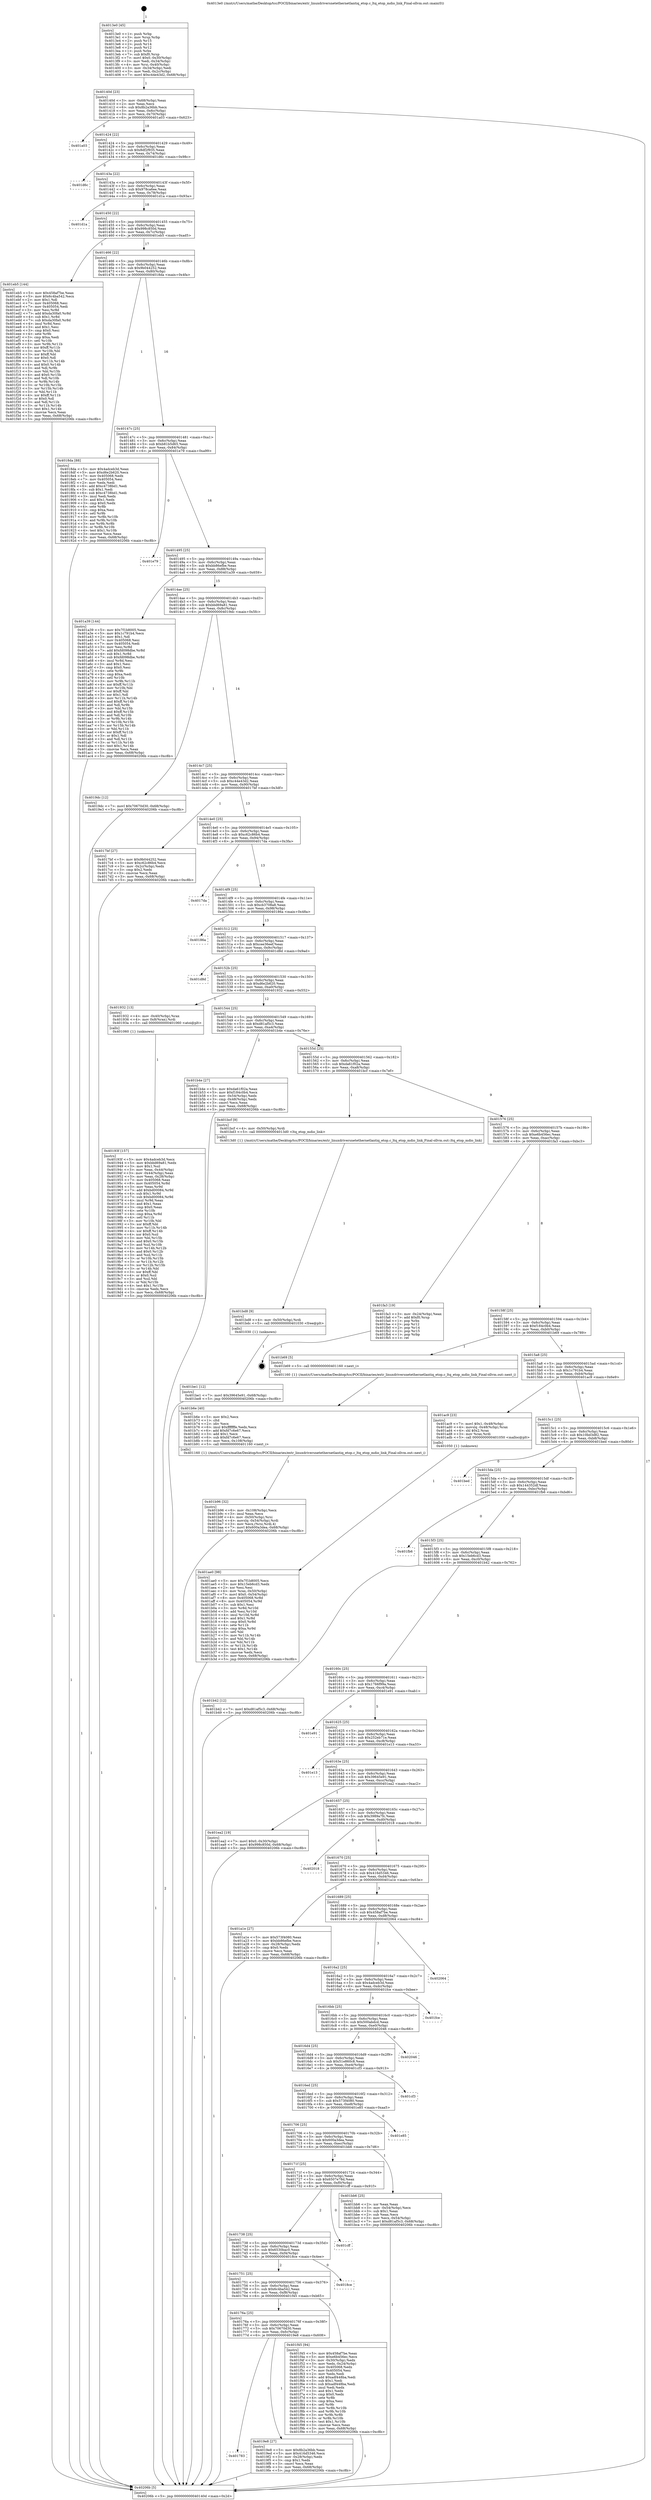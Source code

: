 digraph "0x4013e0" {
  label = "0x4013e0 (/mnt/c/Users/mathe/Desktop/tcc/POCII/binaries/extr_linuxdriversnetethernetlantiq_etop.c_ltq_etop_mdio_link_Final-ollvm.out::main(0))"
  labelloc = "t"
  node[shape=record]

  Entry [label="",width=0.3,height=0.3,shape=circle,fillcolor=black,style=filled]
  "0x40140d" [label="{
     0x40140d [23]\l
     | [instrs]\l
     &nbsp;&nbsp;0x40140d \<+3\>: mov -0x68(%rbp),%eax\l
     &nbsp;&nbsp;0x401410 \<+2\>: mov %eax,%ecx\l
     &nbsp;&nbsp;0x401412 \<+6\>: sub $0x8b2a36bb,%ecx\l
     &nbsp;&nbsp;0x401418 \<+3\>: mov %eax,-0x6c(%rbp)\l
     &nbsp;&nbsp;0x40141b \<+3\>: mov %ecx,-0x70(%rbp)\l
     &nbsp;&nbsp;0x40141e \<+6\>: je 0000000000401a03 \<main+0x623\>\l
  }"]
  "0x401a03" [label="{
     0x401a03\l
  }", style=dashed]
  "0x401424" [label="{
     0x401424 [22]\l
     | [instrs]\l
     &nbsp;&nbsp;0x401424 \<+5\>: jmp 0000000000401429 \<main+0x49\>\l
     &nbsp;&nbsp;0x401429 \<+3\>: mov -0x6c(%rbp),%eax\l
     &nbsp;&nbsp;0x40142c \<+5\>: sub $0x8df2f935,%eax\l
     &nbsp;&nbsp;0x401431 \<+3\>: mov %eax,-0x74(%rbp)\l
     &nbsp;&nbsp;0x401434 \<+6\>: je 0000000000401d6c \<main+0x98c\>\l
  }"]
  Exit [label="",width=0.3,height=0.3,shape=circle,fillcolor=black,style=filled,peripheries=2]
  "0x401d6c" [label="{
     0x401d6c\l
  }", style=dashed]
  "0x40143a" [label="{
     0x40143a [22]\l
     | [instrs]\l
     &nbsp;&nbsp;0x40143a \<+5\>: jmp 000000000040143f \<main+0x5f\>\l
     &nbsp;&nbsp;0x40143f \<+3\>: mov -0x6c(%rbp),%eax\l
     &nbsp;&nbsp;0x401442 \<+5\>: sub $0x978ca6ee,%eax\l
     &nbsp;&nbsp;0x401447 \<+3\>: mov %eax,-0x78(%rbp)\l
     &nbsp;&nbsp;0x40144a \<+6\>: je 0000000000401d1a \<main+0x93a\>\l
  }"]
  "0x401be1" [label="{
     0x401be1 [12]\l
     | [instrs]\l
     &nbsp;&nbsp;0x401be1 \<+7\>: movl $0x39645e91,-0x68(%rbp)\l
     &nbsp;&nbsp;0x401be8 \<+5\>: jmp 000000000040206b \<main+0xc8b\>\l
  }"]
  "0x401d1a" [label="{
     0x401d1a\l
  }", style=dashed]
  "0x401450" [label="{
     0x401450 [22]\l
     | [instrs]\l
     &nbsp;&nbsp;0x401450 \<+5\>: jmp 0000000000401455 \<main+0x75\>\l
     &nbsp;&nbsp;0x401455 \<+3\>: mov -0x6c(%rbp),%eax\l
     &nbsp;&nbsp;0x401458 \<+5\>: sub $0x998c850d,%eax\l
     &nbsp;&nbsp;0x40145d \<+3\>: mov %eax,-0x7c(%rbp)\l
     &nbsp;&nbsp;0x401460 \<+6\>: je 0000000000401eb5 \<main+0xad5\>\l
  }"]
  "0x401bd8" [label="{
     0x401bd8 [9]\l
     | [instrs]\l
     &nbsp;&nbsp;0x401bd8 \<+4\>: mov -0x50(%rbp),%rdi\l
     &nbsp;&nbsp;0x401bdc \<+5\>: call 0000000000401030 \<free@plt\>\l
     | [calls]\l
     &nbsp;&nbsp;0x401030 \{1\} (unknown)\l
  }"]
  "0x401eb5" [label="{
     0x401eb5 [144]\l
     | [instrs]\l
     &nbsp;&nbsp;0x401eb5 \<+5\>: mov $0x458af7be,%eax\l
     &nbsp;&nbsp;0x401eba \<+5\>: mov $0x6c4ba542,%ecx\l
     &nbsp;&nbsp;0x401ebf \<+2\>: mov $0x1,%dl\l
     &nbsp;&nbsp;0x401ec1 \<+7\>: mov 0x405068,%esi\l
     &nbsp;&nbsp;0x401ec8 \<+7\>: mov 0x405054,%edi\l
     &nbsp;&nbsp;0x401ecf \<+3\>: mov %esi,%r8d\l
     &nbsp;&nbsp;0x401ed2 \<+7\>: add $0xda30fa0,%r8d\l
     &nbsp;&nbsp;0x401ed9 \<+4\>: sub $0x1,%r8d\l
     &nbsp;&nbsp;0x401edd \<+7\>: sub $0xda30fa0,%r8d\l
     &nbsp;&nbsp;0x401ee4 \<+4\>: imul %r8d,%esi\l
     &nbsp;&nbsp;0x401ee8 \<+3\>: and $0x1,%esi\l
     &nbsp;&nbsp;0x401eeb \<+3\>: cmp $0x0,%esi\l
     &nbsp;&nbsp;0x401eee \<+4\>: sete %r9b\l
     &nbsp;&nbsp;0x401ef2 \<+3\>: cmp $0xa,%edi\l
     &nbsp;&nbsp;0x401ef5 \<+4\>: setl %r10b\l
     &nbsp;&nbsp;0x401ef9 \<+3\>: mov %r9b,%r11b\l
     &nbsp;&nbsp;0x401efc \<+4\>: xor $0xff,%r11b\l
     &nbsp;&nbsp;0x401f00 \<+3\>: mov %r10b,%bl\l
     &nbsp;&nbsp;0x401f03 \<+3\>: xor $0xff,%bl\l
     &nbsp;&nbsp;0x401f06 \<+3\>: xor $0x0,%dl\l
     &nbsp;&nbsp;0x401f09 \<+3\>: mov %r11b,%r14b\l
     &nbsp;&nbsp;0x401f0c \<+4\>: and $0x0,%r14b\l
     &nbsp;&nbsp;0x401f10 \<+3\>: and %dl,%r9b\l
     &nbsp;&nbsp;0x401f13 \<+3\>: mov %bl,%r15b\l
     &nbsp;&nbsp;0x401f16 \<+4\>: and $0x0,%r15b\l
     &nbsp;&nbsp;0x401f1a \<+3\>: and %dl,%r10b\l
     &nbsp;&nbsp;0x401f1d \<+3\>: or %r9b,%r14b\l
     &nbsp;&nbsp;0x401f20 \<+3\>: or %r10b,%r15b\l
     &nbsp;&nbsp;0x401f23 \<+3\>: xor %r15b,%r14b\l
     &nbsp;&nbsp;0x401f26 \<+3\>: or %bl,%r11b\l
     &nbsp;&nbsp;0x401f29 \<+4\>: xor $0xff,%r11b\l
     &nbsp;&nbsp;0x401f2d \<+3\>: or $0x0,%dl\l
     &nbsp;&nbsp;0x401f30 \<+3\>: and %dl,%r11b\l
     &nbsp;&nbsp;0x401f33 \<+3\>: or %r11b,%r14b\l
     &nbsp;&nbsp;0x401f36 \<+4\>: test $0x1,%r14b\l
     &nbsp;&nbsp;0x401f3a \<+3\>: cmovne %ecx,%eax\l
     &nbsp;&nbsp;0x401f3d \<+3\>: mov %eax,-0x68(%rbp)\l
     &nbsp;&nbsp;0x401f40 \<+5\>: jmp 000000000040206b \<main+0xc8b\>\l
  }"]
  "0x401466" [label="{
     0x401466 [22]\l
     | [instrs]\l
     &nbsp;&nbsp;0x401466 \<+5\>: jmp 000000000040146b \<main+0x8b\>\l
     &nbsp;&nbsp;0x40146b \<+3\>: mov -0x6c(%rbp),%eax\l
     &nbsp;&nbsp;0x40146e \<+5\>: sub $0x9b044252,%eax\l
     &nbsp;&nbsp;0x401473 \<+3\>: mov %eax,-0x80(%rbp)\l
     &nbsp;&nbsp;0x401476 \<+6\>: je 00000000004018da \<main+0x4fa\>\l
  }"]
  "0x401b96" [label="{
     0x401b96 [32]\l
     | [instrs]\l
     &nbsp;&nbsp;0x401b96 \<+6\>: mov -0x108(%rbp),%ecx\l
     &nbsp;&nbsp;0x401b9c \<+3\>: imul %eax,%ecx\l
     &nbsp;&nbsp;0x401b9f \<+4\>: mov -0x50(%rbp),%rsi\l
     &nbsp;&nbsp;0x401ba3 \<+4\>: movslq -0x54(%rbp),%rdi\l
     &nbsp;&nbsp;0x401ba7 \<+3\>: mov %ecx,(%rsi,%rdi,4)\l
     &nbsp;&nbsp;0x401baa \<+7\>: movl $0x600a3dea,-0x68(%rbp)\l
     &nbsp;&nbsp;0x401bb1 \<+5\>: jmp 000000000040206b \<main+0xc8b\>\l
  }"]
  "0x4018da" [label="{
     0x4018da [88]\l
     | [instrs]\l
     &nbsp;&nbsp;0x4018da \<+5\>: mov $0x4adceb3d,%eax\l
     &nbsp;&nbsp;0x4018df \<+5\>: mov $0xd6e2b620,%ecx\l
     &nbsp;&nbsp;0x4018e4 \<+7\>: mov 0x405068,%edx\l
     &nbsp;&nbsp;0x4018eb \<+7\>: mov 0x405054,%esi\l
     &nbsp;&nbsp;0x4018f2 \<+2\>: mov %edx,%edi\l
     &nbsp;&nbsp;0x4018f4 \<+6\>: add $0xc4738bd1,%edi\l
     &nbsp;&nbsp;0x4018fa \<+3\>: sub $0x1,%edi\l
     &nbsp;&nbsp;0x4018fd \<+6\>: sub $0xc4738bd1,%edi\l
     &nbsp;&nbsp;0x401903 \<+3\>: imul %edi,%edx\l
     &nbsp;&nbsp;0x401906 \<+3\>: and $0x1,%edx\l
     &nbsp;&nbsp;0x401909 \<+3\>: cmp $0x0,%edx\l
     &nbsp;&nbsp;0x40190c \<+4\>: sete %r8b\l
     &nbsp;&nbsp;0x401910 \<+3\>: cmp $0xa,%esi\l
     &nbsp;&nbsp;0x401913 \<+4\>: setl %r9b\l
     &nbsp;&nbsp;0x401917 \<+3\>: mov %r8b,%r10b\l
     &nbsp;&nbsp;0x40191a \<+3\>: and %r9b,%r10b\l
     &nbsp;&nbsp;0x40191d \<+3\>: xor %r9b,%r8b\l
     &nbsp;&nbsp;0x401920 \<+3\>: or %r8b,%r10b\l
     &nbsp;&nbsp;0x401923 \<+4\>: test $0x1,%r10b\l
     &nbsp;&nbsp;0x401927 \<+3\>: cmovne %ecx,%eax\l
     &nbsp;&nbsp;0x40192a \<+3\>: mov %eax,-0x68(%rbp)\l
     &nbsp;&nbsp;0x40192d \<+5\>: jmp 000000000040206b \<main+0xc8b\>\l
  }"]
  "0x40147c" [label="{
     0x40147c [25]\l
     | [instrs]\l
     &nbsp;&nbsp;0x40147c \<+5\>: jmp 0000000000401481 \<main+0xa1\>\l
     &nbsp;&nbsp;0x401481 \<+3\>: mov -0x6c(%rbp),%eax\l
     &nbsp;&nbsp;0x401484 \<+5\>: sub $0xb81b5d65,%eax\l
     &nbsp;&nbsp;0x401489 \<+6\>: mov %eax,-0x84(%rbp)\l
     &nbsp;&nbsp;0x40148f \<+6\>: je 0000000000401e79 \<main+0xa99\>\l
  }"]
  "0x401b6e" [label="{
     0x401b6e [40]\l
     | [instrs]\l
     &nbsp;&nbsp;0x401b6e \<+5\>: mov $0x2,%ecx\l
     &nbsp;&nbsp;0x401b73 \<+1\>: cltd\l
     &nbsp;&nbsp;0x401b74 \<+2\>: idiv %ecx\l
     &nbsp;&nbsp;0x401b76 \<+6\>: imul $0xfffffffe,%edx,%ecx\l
     &nbsp;&nbsp;0x401b7c \<+6\>: add $0xfd7c6e67,%ecx\l
     &nbsp;&nbsp;0x401b82 \<+3\>: add $0x1,%ecx\l
     &nbsp;&nbsp;0x401b85 \<+6\>: sub $0xfd7c6e67,%ecx\l
     &nbsp;&nbsp;0x401b8b \<+6\>: mov %ecx,-0x108(%rbp)\l
     &nbsp;&nbsp;0x401b91 \<+5\>: call 0000000000401160 \<next_i\>\l
     | [calls]\l
     &nbsp;&nbsp;0x401160 \{1\} (/mnt/c/Users/mathe/Desktop/tcc/POCII/binaries/extr_linuxdriversnetethernetlantiq_etop.c_ltq_etop_mdio_link_Final-ollvm.out::next_i)\l
  }"]
  "0x401e79" [label="{
     0x401e79\l
  }", style=dashed]
  "0x401495" [label="{
     0x401495 [25]\l
     | [instrs]\l
     &nbsp;&nbsp;0x401495 \<+5\>: jmp 000000000040149a \<main+0xba\>\l
     &nbsp;&nbsp;0x40149a \<+3\>: mov -0x6c(%rbp),%eax\l
     &nbsp;&nbsp;0x40149d \<+5\>: sub $0xbb86efbe,%eax\l
     &nbsp;&nbsp;0x4014a2 \<+6\>: mov %eax,-0x88(%rbp)\l
     &nbsp;&nbsp;0x4014a8 \<+6\>: je 0000000000401a39 \<main+0x659\>\l
  }"]
  "0x401ae0" [label="{
     0x401ae0 [98]\l
     | [instrs]\l
     &nbsp;&nbsp;0x401ae0 \<+5\>: mov $0x7f1b8005,%ecx\l
     &nbsp;&nbsp;0x401ae5 \<+5\>: mov $0x15eb6cd3,%edx\l
     &nbsp;&nbsp;0x401aea \<+2\>: xor %esi,%esi\l
     &nbsp;&nbsp;0x401aec \<+4\>: mov %rax,-0x50(%rbp)\l
     &nbsp;&nbsp;0x401af0 \<+7\>: movl $0x0,-0x54(%rbp)\l
     &nbsp;&nbsp;0x401af7 \<+8\>: mov 0x405068,%r8d\l
     &nbsp;&nbsp;0x401aff \<+8\>: mov 0x405054,%r9d\l
     &nbsp;&nbsp;0x401b07 \<+3\>: sub $0x1,%esi\l
     &nbsp;&nbsp;0x401b0a \<+3\>: mov %r8d,%r10d\l
     &nbsp;&nbsp;0x401b0d \<+3\>: add %esi,%r10d\l
     &nbsp;&nbsp;0x401b10 \<+4\>: imul %r10d,%r8d\l
     &nbsp;&nbsp;0x401b14 \<+4\>: and $0x1,%r8d\l
     &nbsp;&nbsp;0x401b18 \<+4\>: cmp $0x0,%r8d\l
     &nbsp;&nbsp;0x401b1c \<+4\>: sete %r11b\l
     &nbsp;&nbsp;0x401b20 \<+4\>: cmp $0xa,%r9d\l
     &nbsp;&nbsp;0x401b24 \<+3\>: setl %bl\l
     &nbsp;&nbsp;0x401b27 \<+3\>: mov %r11b,%r14b\l
     &nbsp;&nbsp;0x401b2a \<+3\>: and %bl,%r14b\l
     &nbsp;&nbsp;0x401b2d \<+3\>: xor %bl,%r11b\l
     &nbsp;&nbsp;0x401b30 \<+3\>: or %r11b,%r14b\l
     &nbsp;&nbsp;0x401b33 \<+4\>: test $0x1,%r14b\l
     &nbsp;&nbsp;0x401b37 \<+3\>: cmovne %edx,%ecx\l
     &nbsp;&nbsp;0x401b3a \<+3\>: mov %ecx,-0x68(%rbp)\l
     &nbsp;&nbsp;0x401b3d \<+5\>: jmp 000000000040206b \<main+0xc8b\>\l
  }"]
  "0x401a39" [label="{
     0x401a39 [144]\l
     | [instrs]\l
     &nbsp;&nbsp;0x401a39 \<+5\>: mov $0x7f1b8005,%eax\l
     &nbsp;&nbsp;0x401a3e \<+5\>: mov $0x1c791b4,%ecx\l
     &nbsp;&nbsp;0x401a43 \<+2\>: mov $0x1,%dl\l
     &nbsp;&nbsp;0x401a45 \<+7\>: mov 0x405068,%esi\l
     &nbsp;&nbsp;0x401a4c \<+7\>: mov 0x405054,%edi\l
     &nbsp;&nbsp;0x401a53 \<+3\>: mov %esi,%r8d\l
     &nbsp;&nbsp;0x401a56 \<+7\>: add $0xfd098dbe,%r8d\l
     &nbsp;&nbsp;0x401a5d \<+4\>: sub $0x1,%r8d\l
     &nbsp;&nbsp;0x401a61 \<+7\>: sub $0xfd098dbe,%r8d\l
     &nbsp;&nbsp;0x401a68 \<+4\>: imul %r8d,%esi\l
     &nbsp;&nbsp;0x401a6c \<+3\>: and $0x1,%esi\l
     &nbsp;&nbsp;0x401a6f \<+3\>: cmp $0x0,%esi\l
     &nbsp;&nbsp;0x401a72 \<+4\>: sete %r9b\l
     &nbsp;&nbsp;0x401a76 \<+3\>: cmp $0xa,%edi\l
     &nbsp;&nbsp;0x401a79 \<+4\>: setl %r10b\l
     &nbsp;&nbsp;0x401a7d \<+3\>: mov %r9b,%r11b\l
     &nbsp;&nbsp;0x401a80 \<+4\>: xor $0xff,%r11b\l
     &nbsp;&nbsp;0x401a84 \<+3\>: mov %r10b,%bl\l
     &nbsp;&nbsp;0x401a87 \<+3\>: xor $0xff,%bl\l
     &nbsp;&nbsp;0x401a8a \<+3\>: xor $0x1,%dl\l
     &nbsp;&nbsp;0x401a8d \<+3\>: mov %r11b,%r14b\l
     &nbsp;&nbsp;0x401a90 \<+4\>: and $0xff,%r14b\l
     &nbsp;&nbsp;0x401a94 \<+3\>: and %dl,%r9b\l
     &nbsp;&nbsp;0x401a97 \<+3\>: mov %bl,%r15b\l
     &nbsp;&nbsp;0x401a9a \<+4\>: and $0xff,%r15b\l
     &nbsp;&nbsp;0x401a9e \<+3\>: and %dl,%r10b\l
     &nbsp;&nbsp;0x401aa1 \<+3\>: or %r9b,%r14b\l
     &nbsp;&nbsp;0x401aa4 \<+3\>: or %r10b,%r15b\l
     &nbsp;&nbsp;0x401aa7 \<+3\>: xor %r15b,%r14b\l
     &nbsp;&nbsp;0x401aaa \<+3\>: or %bl,%r11b\l
     &nbsp;&nbsp;0x401aad \<+4\>: xor $0xff,%r11b\l
     &nbsp;&nbsp;0x401ab1 \<+3\>: or $0x1,%dl\l
     &nbsp;&nbsp;0x401ab4 \<+3\>: and %dl,%r11b\l
     &nbsp;&nbsp;0x401ab7 \<+3\>: or %r11b,%r14b\l
     &nbsp;&nbsp;0x401aba \<+4\>: test $0x1,%r14b\l
     &nbsp;&nbsp;0x401abe \<+3\>: cmovne %ecx,%eax\l
     &nbsp;&nbsp;0x401ac1 \<+3\>: mov %eax,-0x68(%rbp)\l
     &nbsp;&nbsp;0x401ac4 \<+5\>: jmp 000000000040206b \<main+0xc8b\>\l
  }"]
  "0x4014ae" [label="{
     0x4014ae [25]\l
     | [instrs]\l
     &nbsp;&nbsp;0x4014ae \<+5\>: jmp 00000000004014b3 \<main+0xd3\>\l
     &nbsp;&nbsp;0x4014b3 \<+3\>: mov -0x6c(%rbp),%eax\l
     &nbsp;&nbsp;0x4014b6 \<+5\>: sub $0xbbd69a81,%eax\l
     &nbsp;&nbsp;0x4014bb \<+6\>: mov %eax,-0x8c(%rbp)\l
     &nbsp;&nbsp;0x4014c1 \<+6\>: je 00000000004019dc \<main+0x5fc\>\l
  }"]
  "0x401783" [label="{
     0x401783\l
  }", style=dashed]
  "0x4019dc" [label="{
     0x4019dc [12]\l
     | [instrs]\l
     &nbsp;&nbsp;0x4019dc \<+7\>: movl $0x70670d30,-0x68(%rbp)\l
     &nbsp;&nbsp;0x4019e3 \<+5\>: jmp 000000000040206b \<main+0xc8b\>\l
  }"]
  "0x4014c7" [label="{
     0x4014c7 [25]\l
     | [instrs]\l
     &nbsp;&nbsp;0x4014c7 \<+5\>: jmp 00000000004014cc \<main+0xec\>\l
     &nbsp;&nbsp;0x4014cc \<+3\>: mov -0x6c(%rbp),%eax\l
     &nbsp;&nbsp;0x4014cf \<+5\>: sub $0xc44e43d2,%eax\l
     &nbsp;&nbsp;0x4014d4 \<+6\>: mov %eax,-0x90(%rbp)\l
     &nbsp;&nbsp;0x4014da \<+6\>: je 00000000004017bf \<main+0x3df\>\l
  }"]
  "0x4019e8" [label="{
     0x4019e8 [27]\l
     | [instrs]\l
     &nbsp;&nbsp;0x4019e8 \<+5\>: mov $0x8b2a36bb,%eax\l
     &nbsp;&nbsp;0x4019ed \<+5\>: mov $0x416d5346,%ecx\l
     &nbsp;&nbsp;0x4019f2 \<+3\>: mov -0x28(%rbp),%edx\l
     &nbsp;&nbsp;0x4019f5 \<+3\>: cmp $0x1,%edx\l
     &nbsp;&nbsp;0x4019f8 \<+3\>: cmovl %ecx,%eax\l
     &nbsp;&nbsp;0x4019fb \<+3\>: mov %eax,-0x68(%rbp)\l
     &nbsp;&nbsp;0x4019fe \<+5\>: jmp 000000000040206b \<main+0xc8b\>\l
  }"]
  "0x4017bf" [label="{
     0x4017bf [27]\l
     | [instrs]\l
     &nbsp;&nbsp;0x4017bf \<+5\>: mov $0x9b044252,%eax\l
     &nbsp;&nbsp;0x4017c4 \<+5\>: mov $0xc62c86b4,%ecx\l
     &nbsp;&nbsp;0x4017c9 \<+3\>: mov -0x2c(%rbp),%edx\l
     &nbsp;&nbsp;0x4017cc \<+3\>: cmp $0x2,%edx\l
     &nbsp;&nbsp;0x4017cf \<+3\>: cmovne %ecx,%eax\l
     &nbsp;&nbsp;0x4017d2 \<+3\>: mov %eax,-0x68(%rbp)\l
     &nbsp;&nbsp;0x4017d5 \<+5\>: jmp 000000000040206b \<main+0xc8b\>\l
  }"]
  "0x4014e0" [label="{
     0x4014e0 [25]\l
     | [instrs]\l
     &nbsp;&nbsp;0x4014e0 \<+5\>: jmp 00000000004014e5 \<main+0x105\>\l
     &nbsp;&nbsp;0x4014e5 \<+3\>: mov -0x6c(%rbp),%eax\l
     &nbsp;&nbsp;0x4014e8 \<+5\>: sub $0xc62c86b4,%eax\l
     &nbsp;&nbsp;0x4014ed \<+6\>: mov %eax,-0x94(%rbp)\l
     &nbsp;&nbsp;0x4014f3 \<+6\>: je 00000000004017da \<main+0x3fa\>\l
  }"]
  "0x40206b" [label="{
     0x40206b [5]\l
     | [instrs]\l
     &nbsp;&nbsp;0x40206b \<+5\>: jmp 000000000040140d \<main+0x2d\>\l
  }"]
  "0x4013e0" [label="{
     0x4013e0 [45]\l
     | [instrs]\l
     &nbsp;&nbsp;0x4013e0 \<+1\>: push %rbp\l
     &nbsp;&nbsp;0x4013e1 \<+3\>: mov %rsp,%rbp\l
     &nbsp;&nbsp;0x4013e4 \<+2\>: push %r15\l
     &nbsp;&nbsp;0x4013e6 \<+2\>: push %r14\l
     &nbsp;&nbsp;0x4013e8 \<+2\>: push %r12\l
     &nbsp;&nbsp;0x4013ea \<+1\>: push %rbx\l
     &nbsp;&nbsp;0x4013eb \<+7\>: sub $0xf0,%rsp\l
     &nbsp;&nbsp;0x4013f2 \<+7\>: movl $0x0,-0x30(%rbp)\l
     &nbsp;&nbsp;0x4013f9 \<+3\>: mov %edi,-0x34(%rbp)\l
     &nbsp;&nbsp;0x4013fc \<+4\>: mov %rsi,-0x40(%rbp)\l
     &nbsp;&nbsp;0x401400 \<+3\>: mov -0x34(%rbp),%edi\l
     &nbsp;&nbsp;0x401403 \<+3\>: mov %edi,-0x2c(%rbp)\l
     &nbsp;&nbsp;0x401406 \<+7\>: movl $0xc44e43d2,-0x68(%rbp)\l
  }"]
  "0x40176a" [label="{
     0x40176a [25]\l
     | [instrs]\l
     &nbsp;&nbsp;0x40176a \<+5\>: jmp 000000000040176f \<main+0x38f\>\l
     &nbsp;&nbsp;0x40176f \<+3\>: mov -0x6c(%rbp),%eax\l
     &nbsp;&nbsp;0x401772 \<+5\>: sub $0x70670d30,%eax\l
     &nbsp;&nbsp;0x401777 \<+6\>: mov %eax,-0xfc(%rbp)\l
     &nbsp;&nbsp;0x40177d \<+6\>: je 00000000004019e8 \<main+0x608\>\l
  }"]
  "0x4017da" [label="{
     0x4017da\l
  }", style=dashed]
  "0x4014f9" [label="{
     0x4014f9 [25]\l
     | [instrs]\l
     &nbsp;&nbsp;0x4014f9 \<+5\>: jmp 00000000004014fe \<main+0x11e\>\l
     &nbsp;&nbsp;0x4014fe \<+3\>: mov -0x6c(%rbp),%eax\l
     &nbsp;&nbsp;0x401501 \<+5\>: sub $0xcb3708a8,%eax\l
     &nbsp;&nbsp;0x401506 \<+6\>: mov %eax,-0x98(%rbp)\l
     &nbsp;&nbsp;0x40150c \<+6\>: je 000000000040186a \<main+0x48a\>\l
  }"]
  "0x401f45" [label="{
     0x401f45 [94]\l
     | [instrs]\l
     &nbsp;&nbsp;0x401f45 \<+5\>: mov $0x458af7be,%eax\l
     &nbsp;&nbsp;0x401f4a \<+5\>: mov $0xe6b456ec,%ecx\l
     &nbsp;&nbsp;0x401f4f \<+3\>: mov -0x30(%rbp),%edx\l
     &nbsp;&nbsp;0x401f52 \<+3\>: mov %edx,-0x24(%rbp)\l
     &nbsp;&nbsp;0x401f55 \<+7\>: mov 0x405068,%edx\l
     &nbsp;&nbsp;0x401f5c \<+7\>: mov 0x405054,%esi\l
     &nbsp;&nbsp;0x401f63 \<+2\>: mov %edx,%edi\l
     &nbsp;&nbsp;0x401f65 \<+6\>: add $0xadf448ba,%edi\l
     &nbsp;&nbsp;0x401f6b \<+3\>: sub $0x1,%edi\l
     &nbsp;&nbsp;0x401f6e \<+6\>: sub $0xadf448ba,%edi\l
     &nbsp;&nbsp;0x401f74 \<+3\>: imul %edi,%edx\l
     &nbsp;&nbsp;0x401f77 \<+3\>: and $0x1,%edx\l
     &nbsp;&nbsp;0x401f7a \<+3\>: cmp $0x0,%edx\l
     &nbsp;&nbsp;0x401f7d \<+4\>: sete %r8b\l
     &nbsp;&nbsp;0x401f81 \<+3\>: cmp $0xa,%esi\l
     &nbsp;&nbsp;0x401f84 \<+4\>: setl %r9b\l
     &nbsp;&nbsp;0x401f88 \<+3\>: mov %r8b,%r10b\l
     &nbsp;&nbsp;0x401f8b \<+3\>: and %r9b,%r10b\l
     &nbsp;&nbsp;0x401f8e \<+3\>: xor %r9b,%r8b\l
     &nbsp;&nbsp;0x401f91 \<+3\>: or %r8b,%r10b\l
     &nbsp;&nbsp;0x401f94 \<+4\>: test $0x1,%r10b\l
     &nbsp;&nbsp;0x401f98 \<+3\>: cmovne %ecx,%eax\l
     &nbsp;&nbsp;0x401f9b \<+3\>: mov %eax,-0x68(%rbp)\l
     &nbsp;&nbsp;0x401f9e \<+5\>: jmp 000000000040206b \<main+0xc8b\>\l
  }"]
  "0x40186a" [label="{
     0x40186a\l
  }", style=dashed]
  "0x401512" [label="{
     0x401512 [25]\l
     | [instrs]\l
     &nbsp;&nbsp;0x401512 \<+5\>: jmp 0000000000401517 \<main+0x137\>\l
     &nbsp;&nbsp;0x401517 \<+3\>: mov -0x6c(%rbp),%eax\l
     &nbsp;&nbsp;0x40151a \<+5\>: sub $0xcee36eef,%eax\l
     &nbsp;&nbsp;0x40151f \<+6\>: mov %eax,-0x9c(%rbp)\l
     &nbsp;&nbsp;0x401525 \<+6\>: je 0000000000401d8d \<main+0x9ad\>\l
  }"]
  "0x401751" [label="{
     0x401751 [25]\l
     | [instrs]\l
     &nbsp;&nbsp;0x401751 \<+5\>: jmp 0000000000401756 \<main+0x376\>\l
     &nbsp;&nbsp;0x401756 \<+3\>: mov -0x6c(%rbp),%eax\l
     &nbsp;&nbsp;0x401759 \<+5\>: sub $0x6c4ba542,%eax\l
     &nbsp;&nbsp;0x40175e \<+6\>: mov %eax,-0xf8(%rbp)\l
     &nbsp;&nbsp;0x401764 \<+6\>: je 0000000000401f45 \<main+0xb65\>\l
  }"]
  "0x401d8d" [label="{
     0x401d8d\l
  }", style=dashed]
  "0x40152b" [label="{
     0x40152b [25]\l
     | [instrs]\l
     &nbsp;&nbsp;0x40152b \<+5\>: jmp 0000000000401530 \<main+0x150\>\l
     &nbsp;&nbsp;0x401530 \<+3\>: mov -0x6c(%rbp),%eax\l
     &nbsp;&nbsp;0x401533 \<+5\>: sub $0xd6e2b620,%eax\l
     &nbsp;&nbsp;0x401538 \<+6\>: mov %eax,-0xa0(%rbp)\l
     &nbsp;&nbsp;0x40153e \<+6\>: je 0000000000401932 \<main+0x552\>\l
  }"]
  "0x4018ce" [label="{
     0x4018ce\l
  }", style=dashed]
  "0x401932" [label="{
     0x401932 [13]\l
     | [instrs]\l
     &nbsp;&nbsp;0x401932 \<+4\>: mov -0x40(%rbp),%rax\l
     &nbsp;&nbsp;0x401936 \<+4\>: mov 0x8(%rax),%rdi\l
     &nbsp;&nbsp;0x40193a \<+5\>: call 0000000000401060 \<atoi@plt\>\l
     | [calls]\l
     &nbsp;&nbsp;0x401060 \{1\} (unknown)\l
  }"]
  "0x401544" [label="{
     0x401544 [25]\l
     | [instrs]\l
     &nbsp;&nbsp;0x401544 \<+5\>: jmp 0000000000401549 \<main+0x169\>\l
     &nbsp;&nbsp;0x401549 \<+3\>: mov -0x6c(%rbp),%eax\l
     &nbsp;&nbsp;0x40154c \<+5\>: sub $0xd81af5c3,%eax\l
     &nbsp;&nbsp;0x401551 \<+6\>: mov %eax,-0xa4(%rbp)\l
     &nbsp;&nbsp;0x401557 \<+6\>: je 0000000000401b4e \<main+0x76e\>\l
  }"]
  "0x40193f" [label="{
     0x40193f [157]\l
     | [instrs]\l
     &nbsp;&nbsp;0x40193f \<+5\>: mov $0x4adceb3d,%ecx\l
     &nbsp;&nbsp;0x401944 \<+5\>: mov $0xbbd69a81,%edx\l
     &nbsp;&nbsp;0x401949 \<+3\>: mov $0x1,%sil\l
     &nbsp;&nbsp;0x40194c \<+3\>: mov %eax,-0x44(%rbp)\l
     &nbsp;&nbsp;0x40194f \<+3\>: mov -0x44(%rbp),%eax\l
     &nbsp;&nbsp;0x401952 \<+3\>: mov %eax,-0x28(%rbp)\l
     &nbsp;&nbsp;0x401955 \<+7\>: mov 0x405068,%eax\l
     &nbsp;&nbsp;0x40195c \<+8\>: mov 0x405054,%r8d\l
     &nbsp;&nbsp;0x401964 \<+3\>: mov %eax,%r9d\l
     &nbsp;&nbsp;0x401967 \<+7\>: add $0xbd00084,%r9d\l
     &nbsp;&nbsp;0x40196e \<+4\>: sub $0x1,%r9d\l
     &nbsp;&nbsp;0x401972 \<+7\>: sub $0xbd00084,%r9d\l
     &nbsp;&nbsp;0x401979 \<+4\>: imul %r9d,%eax\l
     &nbsp;&nbsp;0x40197d \<+3\>: and $0x1,%eax\l
     &nbsp;&nbsp;0x401980 \<+3\>: cmp $0x0,%eax\l
     &nbsp;&nbsp;0x401983 \<+4\>: sete %r10b\l
     &nbsp;&nbsp;0x401987 \<+4\>: cmp $0xa,%r8d\l
     &nbsp;&nbsp;0x40198b \<+4\>: setl %r11b\l
     &nbsp;&nbsp;0x40198f \<+3\>: mov %r10b,%bl\l
     &nbsp;&nbsp;0x401992 \<+3\>: xor $0xff,%bl\l
     &nbsp;&nbsp;0x401995 \<+3\>: mov %r11b,%r14b\l
     &nbsp;&nbsp;0x401998 \<+4\>: xor $0xff,%r14b\l
     &nbsp;&nbsp;0x40199c \<+4\>: xor $0x0,%sil\l
     &nbsp;&nbsp;0x4019a0 \<+3\>: mov %bl,%r15b\l
     &nbsp;&nbsp;0x4019a3 \<+4\>: and $0x0,%r15b\l
     &nbsp;&nbsp;0x4019a7 \<+3\>: and %sil,%r10b\l
     &nbsp;&nbsp;0x4019aa \<+3\>: mov %r14b,%r12b\l
     &nbsp;&nbsp;0x4019ad \<+4\>: and $0x0,%r12b\l
     &nbsp;&nbsp;0x4019b1 \<+3\>: and %sil,%r11b\l
     &nbsp;&nbsp;0x4019b4 \<+3\>: or %r10b,%r15b\l
     &nbsp;&nbsp;0x4019b7 \<+3\>: or %r11b,%r12b\l
     &nbsp;&nbsp;0x4019ba \<+3\>: xor %r12b,%r15b\l
     &nbsp;&nbsp;0x4019bd \<+3\>: or %r14b,%bl\l
     &nbsp;&nbsp;0x4019c0 \<+3\>: xor $0xff,%bl\l
     &nbsp;&nbsp;0x4019c3 \<+4\>: or $0x0,%sil\l
     &nbsp;&nbsp;0x4019c7 \<+3\>: and %sil,%bl\l
     &nbsp;&nbsp;0x4019ca \<+3\>: or %bl,%r15b\l
     &nbsp;&nbsp;0x4019cd \<+4\>: test $0x1,%r15b\l
     &nbsp;&nbsp;0x4019d1 \<+3\>: cmovne %edx,%ecx\l
     &nbsp;&nbsp;0x4019d4 \<+3\>: mov %ecx,-0x68(%rbp)\l
     &nbsp;&nbsp;0x4019d7 \<+5\>: jmp 000000000040206b \<main+0xc8b\>\l
  }"]
  "0x401738" [label="{
     0x401738 [25]\l
     | [instrs]\l
     &nbsp;&nbsp;0x401738 \<+5\>: jmp 000000000040173d \<main+0x35d\>\l
     &nbsp;&nbsp;0x40173d \<+3\>: mov -0x6c(%rbp),%eax\l
     &nbsp;&nbsp;0x401740 \<+5\>: sub $0x6530bac0,%eax\l
     &nbsp;&nbsp;0x401745 \<+6\>: mov %eax,-0xf4(%rbp)\l
     &nbsp;&nbsp;0x40174b \<+6\>: je 00000000004018ce \<main+0x4ee\>\l
  }"]
  "0x401b4e" [label="{
     0x401b4e [27]\l
     | [instrs]\l
     &nbsp;&nbsp;0x401b4e \<+5\>: mov $0xda61f02a,%eax\l
     &nbsp;&nbsp;0x401b53 \<+5\>: mov $0xf184c0b4,%ecx\l
     &nbsp;&nbsp;0x401b58 \<+3\>: mov -0x54(%rbp),%edx\l
     &nbsp;&nbsp;0x401b5b \<+3\>: cmp -0x48(%rbp),%edx\l
     &nbsp;&nbsp;0x401b5e \<+3\>: cmovl %ecx,%eax\l
     &nbsp;&nbsp;0x401b61 \<+3\>: mov %eax,-0x68(%rbp)\l
     &nbsp;&nbsp;0x401b64 \<+5\>: jmp 000000000040206b \<main+0xc8b\>\l
  }"]
  "0x40155d" [label="{
     0x40155d [25]\l
     | [instrs]\l
     &nbsp;&nbsp;0x40155d \<+5\>: jmp 0000000000401562 \<main+0x182\>\l
     &nbsp;&nbsp;0x401562 \<+3\>: mov -0x6c(%rbp),%eax\l
     &nbsp;&nbsp;0x401565 \<+5\>: sub $0xda61f02a,%eax\l
     &nbsp;&nbsp;0x40156a \<+6\>: mov %eax,-0xa8(%rbp)\l
     &nbsp;&nbsp;0x401570 \<+6\>: je 0000000000401bcf \<main+0x7ef\>\l
  }"]
  "0x401cff" [label="{
     0x401cff\l
  }", style=dashed]
  "0x401bcf" [label="{
     0x401bcf [9]\l
     | [instrs]\l
     &nbsp;&nbsp;0x401bcf \<+4\>: mov -0x50(%rbp),%rdi\l
     &nbsp;&nbsp;0x401bd3 \<+5\>: call 00000000004013d0 \<ltq_etop_mdio_link\>\l
     | [calls]\l
     &nbsp;&nbsp;0x4013d0 \{1\} (/mnt/c/Users/mathe/Desktop/tcc/POCII/binaries/extr_linuxdriversnetethernetlantiq_etop.c_ltq_etop_mdio_link_Final-ollvm.out::ltq_etop_mdio_link)\l
  }"]
  "0x401576" [label="{
     0x401576 [25]\l
     | [instrs]\l
     &nbsp;&nbsp;0x401576 \<+5\>: jmp 000000000040157b \<main+0x19b\>\l
     &nbsp;&nbsp;0x40157b \<+3\>: mov -0x6c(%rbp),%eax\l
     &nbsp;&nbsp;0x40157e \<+5\>: sub $0xe6b456ec,%eax\l
     &nbsp;&nbsp;0x401583 \<+6\>: mov %eax,-0xac(%rbp)\l
     &nbsp;&nbsp;0x401589 \<+6\>: je 0000000000401fa3 \<main+0xbc3\>\l
  }"]
  "0x40171f" [label="{
     0x40171f [25]\l
     | [instrs]\l
     &nbsp;&nbsp;0x40171f \<+5\>: jmp 0000000000401724 \<main+0x344\>\l
     &nbsp;&nbsp;0x401724 \<+3\>: mov -0x6c(%rbp),%eax\l
     &nbsp;&nbsp;0x401727 \<+5\>: sub $0x6507e78d,%eax\l
     &nbsp;&nbsp;0x40172c \<+6\>: mov %eax,-0xf0(%rbp)\l
     &nbsp;&nbsp;0x401732 \<+6\>: je 0000000000401cff \<main+0x91f\>\l
  }"]
  "0x401fa3" [label="{
     0x401fa3 [19]\l
     | [instrs]\l
     &nbsp;&nbsp;0x401fa3 \<+3\>: mov -0x24(%rbp),%eax\l
     &nbsp;&nbsp;0x401fa6 \<+7\>: add $0xf0,%rsp\l
     &nbsp;&nbsp;0x401fad \<+1\>: pop %rbx\l
     &nbsp;&nbsp;0x401fae \<+2\>: pop %r12\l
     &nbsp;&nbsp;0x401fb0 \<+2\>: pop %r14\l
     &nbsp;&nbsp;0x401fb2 \<+2\>: pop %r15\l
     &nbsp;&nbsp;0x401fb4 \<+1\>: pop %rbp\l
     &nbsp;&nbsp;0x401fb5 \<+1\>: ret\l
  }"]
  "0x40158f" [label="{
     0x40158f [25]\l
     | [instrs]\l
     &nbsp;&nbsp;0x40158f \<+5\>: jmp 0000000000401594 \<main+0x1b4\>\l
     &nbsp;&nbsp;0x401594 \<+3\>: mov -0x6c(%rbp),%eax\l
     &nbsp;&nbsp;0x401597 \<+5\>: sub $0xf184c0b4,%eax\l
     &nbsp;&nbsp;0x40159c \<+6\>: mov %eax,-0xb0(%rbp)\l
     &nbsp;&nbsp;0x4015a2 \<+6\>: je 0000000000401b69 \<main+0x789\>\l
  }"]
  "0x401bb6" [label="{
     0x401bb6 [25]\l
     | [instrs]\l
     &nbsp;&nbsp;0x401bb6 \<+2\>: xor %eax,%eax\l
     &nbsp;&nbsp;0x401bb8 \<+3\>: mov -0x54(%rbp),%ecx\l
     &nbsp;&nbsp;0x401bbb \<+3\>: sub $0x1,%eax\l
     &nbsp;&nbsp;0x401bbe \<+2\>: sub %eax,%ecx\l
     &nbsp;&nbsp;0x401bc0 \<+3\>: mov %ecx,-0x54(%rbp)\l
     &nbsp;&nbsp;0x401bc3 \<+7\>: movl $0xd81af5c3,-0x68(%rbp)\l
     &nbsp;&nbsp;0x401bca \<+5\>: jmp 000000000040206b \<main+0xc8b\>\l
  }"]
  "0x401b69" [label="{
     0x401b69 [5]\l
     | [instrs]\l
     &nbsp;&nbsp;0x401b69 \<+5\>: call 0000000000401160 \<next_i\>\l
     | [calls]\l
     &nbsp;&nbsp;0x401160 \{1\} (/mnt/c/Users/mathe/Desktop/tcc/POCII/binaries/extr_linuxdriversnetethernetlantiq_etop.c_ltq_etop_mdio_link_Final-ollvm.out::next_i)\l
  }"]
  "0x4015a8" [label="{
     0x4015a8 [25]\l
     | [instrs]\l
     &nbsp;&nbsp;0x4015a8 \<+5\>: jmp 00000000004015ad \<main+0x1cd\>\l
     &nbsp;&nbsp;0x4015ad \<+3\>: mov -0x6c(%rbp),%eax\l
     &nbsp;&nbsp;0x4015b0 \<+5\>: sub $0x1c791b4,%eax\l
     &nbsp;&nbsp;0x4015b5 \<+6\>: mov %eax,-0xb4(%rbp)\l
     &nbsp;&nbsp;0x4015bb \<+6\>: je 0000000000401ac9 \<main+0x6e9\>\l
  }"]
  "0x401706" [label="{
     0x401706 [25]\l
     | [instrs]\l
     &nbsp;&nbsp;0x401706 \<+5\>: jmp 000000000040170b \<main+0x32b\>\l
     &nbsp;&nbsp;0x40170b \<+3\>: mov -0x6c(%rbp),%eax\l
     &nbsp;&nbsp;0x40170e \<+5\>: sub $0x600a3dea,%eax\l
     &nbsp;&nbsp;0x401713 \<+6\>: mov %eax,-0xec(%rbp)\l
     &nbsp;&nbsp;0x401719 \<+6\>: je 0000000000401bb6 \<main+0x7d6\>\l
  }"]
  "0x401ac9" [label="{
     0x401ac9 [23]\l
     | [instrs]\l
     &nbsp;&nbsp;0x401ac9 \<+7\>: movl $0x1,-0x48(%rbp)\l
     &nbsp;&nbsp;0x401ad0 \<+4\>: movslq -0x48(%rbp),%rax\l
     &nbsp;&nbsp;0x401ad4 \<+4\>: shl $0x2,%rax\l
     &nbsp;&nbsp;0x401ad8 \<+3\>: mov %rax,%rdi\l
     &nbsp;&nbsp;0x401adb \<+5\>: call 0000000000401050 \<malloc@plt\>\l
     | [calls]\l
     &nbsp;&nbsp;0x401050 \{1\} (unknown)\l
  }"]
  "0x4015c1" [label="{
     0x4015c1 [25]\l
     | [instrs]\l
     &nbsp;&nbsp;0x4015c1 \<+5\>: jmp 00000000004015c6 \<main+0x1e6\>\l
     &nbsp;&nbsp;0x4015c6 \<+3\>: mov -0x6c(%rbp),%eax\l
     &nbsp;&nbsp;0x4015c9 \<+5\>: sub $0x10bd3d82,%eax\l
     &nbsp;&nbsp;0x4015ce \<+6\>: mov %eax,-0xb8(%rbp)\l
     &nbsp;&nbsp;0x4015d4 \<+6\>: je 0000000000401bed \<main+0x80d\>\l
  }"]
  "0x401e85" [label="{
     0x401e85\l
  }", style=dashed]
  "0x401bed" [label="{
     0x401bed\l
  }", style=dashed]
  "0x4015da" [label="{
     0x4015da [25]\l
     | [instrs]\l
     &nbsp;&nbsp;0x4015da \<+5\>: jmp 00000000004015df \<main+0x1ff\>\l
     &nbsp;&nbsp;0x4015df \<+3\>: mov -0x6c(%rbp),%eax\l
     &nbsp;&nbsp;0x4015e2 \<+5\>: sub $0x144352df,%eax\l
     &nbsp;&nbsp;0x4015e7 \<+6\>: mov %eax,-0xbc(%rbp)\l
     &nbsp;&nbsp;0x4015ed \<+6\>: je 0000000000401fb6 \<main+0xbd6\>\l
  }"]
  "0x4016ed" [label="{
     0x4016ed [25]\l
     | [instrs]\l
     &nbsp;&nbsp;0x4016ed \<+5\>: jmp 00000000004016f2 \<main+0x312\>\l
     &nbsp;&nbsp;0x4016f2 \<+3\>: mov -0x6c(%rbp),%eax\l
     &nbsp;&nbsp;0x4016f5 \<+5\>: sub $0x573f4080,%eax\l
     &nbsp;&nbsp;0x4016fa \<+6\>: mov %eax,-0xe8(%rbp)\l
     &nbsp;&nbsp;0x401700 \<+6\>: je 0000000000401e85 \<main+0xaa5\>\l
  }"]
  "0x401fb6" [label="{
     0x401fb6\l
  }", style=dashed]
  "0x4015f3" [label="{
     0x4015f3 [25]\l
     | [instrs]\l
     &nbsp;&nbsp;0x4015f3 \<+5\>: jmp 00000000004015f8 \<main+0x218\>\l
     &nbsp;&nbsp;0x4015f8 \<+3\>: mov -0x6c(%rbp),%eax\l
     &nbsp;&nbsp;0x4015fb \<+5\>: sub $0x15eb6cd3,%eax\l
     &nbsp;&nbsp;0x401600 \<+6\>: mov %eax,-0xc0(%rbp)\l
     &nbsp;&nbsp;0x401606 \<+6\>: je 0000000000401b42 \<main+0x762\>\l
  }"]
  "0x401cf3" [label="{
     0x401cf3\l
  }", style=dashed]
  "0x401b42" [label="{
     0x401b42 [12]\l
     | [instrs]\l
     &nbsp;&nbsp;0x401b42 \<+7\>: movl $0xd81af5c3,-0x68(%rbp)\l
     &nbsp;&nbsp;0x401b49 \<+5\>: jmp 000000000040206b \<main+0xc8b\>\l
  }"]
  "0x40160c" [label="{
     0x40160c [25]\l
     | [instrs]\l
     &nbsp;&nbsp;0x40160c \<+5\>: jmp 0000000000401611 \<main+0x231\>\l
     &nbsp;&nbsp;0x401611 \<+3\>: mov -0x6c(%rbp),%eax\l
     &nbsp;&nbsp;0x401614 \<+5\>: sub $0x1766f99a,%eax\l
     &nbsp;&nbsp;0x401619 \<+6\>: mov %eax,-0xc4(%rbp)\l
     &nbsp;&nbsp;0x40161f \<+6\>: je 0000000000401e91 \<main+0xab1\>\l
  }"]
  "0x4016d4" [label="{
     0x4016d4 [25]\l
     | [instrs]\l
     &nbsp;&nbsp;0x4016d4 \<+5\>: jmp 00000000004016d9 \<main+0x2f9\>\l
     &nbsp;&nbsp;0x4016d9 \<+3\>: mov -0x6c(%rbp),%eax\l
     &nbsp;&nbsp;0x4016dc \<+5\>: sub $0x51e860c8,%eax\l
     &nbsp;&nbsp;0x4016e1 \<+6\>: mov %eax,-0xe4(%rbp)\l
     &nbsp;&nbsp;0x4016e7 \<+6\>: je 0000000000401cf3 \<main+0x913\>\l
  }"]
  "0x401e91" [label="{
     0x401e91\l
  }", style=dashed]
  "0x401625" [label="{
     0x401625 [25]\l
     | [instrs]\l
     &nbsp;&nbsp;0x401625 \<+5\>: jmp 000000000040162a \<main+0x24a\>\l
     &nbsp;&nbsp;0x40162a \<+3\>: mov -0x6c(%rbp),%eax\l
     &nbsp;&nbsp;0x40162d \<+5\>: sub $0x252eb71e,%eax\l
     &nbsp;&nbsp;0x401632 \<+6\>: mov %eax,-0xc8(%rbp)\l
     &nbsp;&nbsp;0x401638 \<+6\>: je 0000000000401e13 \<main+0xa33\>\l
  }"]
  "0x402046" [label="{
     0x402046\l
  }", style=dashed]
  "0x401e13" [label="{
     0x401e13\l
  }", style=dashed]
  "0x40163e" [label="{
     0x40163e [25]\l
     | [instrs]\l
     &nbsp;&nbsp;0x40163e \<+5\>: jmp 0000000000401643 \<main+0x263\>\l
     &nbsp;&nbsp;0x401643 \<+3\>: mov -0x6c(%rbp),%eax\l
     &nbsp;&nbsp;0x401646 \<+5\>: sub $0x39645e91,%eax\l
     &nbsp;&nbsp;0x40164b \<+6\>: mov %eax,-0xcc(%rbp)\l
     &nbsp;&nbsp;0x401651 \<+6\>: je 0000000000401ea2 \<main+0xac2\>\l
  }"]
  "0x4016bb" [label="{
     0x4016bb [25]\l
     | [instrs]\l
     &nbsp;&nbsp;0x4016bb \<+5\>: jmp 00000000004016c0 \<main+0x2e0\>\l
     &nbsp;&nbsp;0x4016c0 \<+3\>: mov -0x6c(%rbp),%eax\l
     &nbsp;&nbsp;0x4016c3 \<+5\>: sub $0x500abdcd,%eax\l
     &nbsp;&nbsp;0x4016c8 \<+6\>: mov %eax,-0xe0(%rbp)\l
     &nbsp;&nbsp;0x4016ce \<+6\>: je 0000000000402046 \<main+0xc66\>\l
  }"]
  "0x401ea2" [label="{
     0x401ea2 [19]\l
     | [instrs]\l
     &nbsp;&nbsp;0x401ea2 \<+7\>: movl $0x0,-0x30(%rbp)\l
     &nbsp;&nbsp;0x401ea9 \<+7\>: movl $0x998c850d,-0x68(%rbp)\l
     &nbsp;&nbsp;0x401eb0 \<+5\>: jmp 000000000040206b \<main+0xc8b\>\l
  }"]
  "0x401657" [label="{
     0x401657 [25]\l
     | [instrs]\l
     &nbsp;&nbsp;0x401657 \<+5\>: jmp 000000000040165c \<main+0x27c\>\l
     &nbsp;&nbsp;0x40165c \<+3\>: mov -0x6c(%rbp),%eax\l
     &nbsp;&nbsp;0x40165f \<+5\>: sub $0x3989a7fc,%eax\l
     &nbsp;&nbsp;0x401664 \<+6\>: mov %eax,-0xd0(%rbp)\l
     &nbsp;&nbsp;0x40166a \<+6\>: je 0000000000402018 \<main+0xc38\>\l
  }"]
  "0x401fce" [label="{
     0x401fce\l
  }", style=dashed]
  "0x402018" [label="{
     0x402018\l
  }", style=dashed]
  "0x401670" [label="{
     0x401670 [25]\l
     | [instrs]\l
     &nbsp;&nbsp;0x401670 \<+5\>: jmp 0000000000401675 \<main+0x295\>\l
     &nbsp;&nbsp;0x401675 \<+3\>: mov -0x6c(%rbp),%eax\l
     &nbsp;&nbsp;0x401678 \<+5\>: sub $0x416d5346,%eax\l
     &nbsp;&nbsp;0x40167d \<+6\>: mov %eax,-0xd4(%rbp)\l
     &nbsp;&nbsp;0x401683 \<+6\>: je 0000000000401a1e \<main+0x63e\>\l
  }"]
  "0x4016a2" [label="{
     0x4016a2 [25]\l
     | [instrs]\l
     &nbsp;&nbsp;0x4016a2 \<+5\>: jmp 00000000004016a7 \<main+0x2c7\>\l
     &nbsp;&nbsp;0x4016a7 \<+3\>: mov -0x6c(%rbp),%eax\l
     &nbsp;&nbsp;0x4016aa \<+5\>: sub $0x4adceb3d,%eax\l
     &nbsp;&nbsp;0x4016af \<+6\>: mov %eax,-0xdc(%rbp)\l
     &nbsp;&nbsp;0x4016b5 \<+6\>: je 0000000000401fce \<main+0xbee\>\l
  }"]
  "0x401a1e" [label="{
     0x401a1e [27]\l
     | [instrs]\l
     &nbsp;&nbsp;0x401a1e \<+5\>: mov $0x573f4080,%eax\l
     &nbsp;&nbsp;0x401a23 \<+5\>: mov $0xbb86efbe,%ecx\l
     &nbsp;&nbsp;0x401a28 \<+3\>: mov -0x28(%rbp),%edx\l
     &nbsp;&nbsp;0x401a2b \<+3\>: cmp $0x0,%edx\l
     &nbsp;&nbsp;0x401a2e \<+3\>: cmove %ecx,%eax\l
     &nbsp;&nbsp;0x401a31 \<+3\>: mov %eax,-0x68(%rbp)\l
     &nbsp;&nbsp;0x401a34 \<+5\>: jmp 000000000040206b \<main+0xc8b\>\l
  }"]
  "0x401689" [label="{
     0x401689 [25]\l
     | [instrs]\l
     &nbsp;&nbsp;0x401689 \<+5\>: jmp 000000000040168e \<main+0x2ae\>\l
     &nbsp;&nbsp;0x40168e \<+3\>: mov -0x6c(%rbp),%eax\l
     &nbsp;&nbsp;0x401691 \<+5\>: sub $0x458af7be,%eax\l
     &nbsp;&nbsp;0x401696 \<+6\>: mov %eax,-0xd8(%rbp)\l
     &nbsp;&nbsp;0x40169c \<+6\>: je 0000000000402064 \<main+0xc84\>\l
  }"]
  "0x402064" [label="{
     0x402064\l
  }", style=dashed]
  Entry -> "0x4013e0" [label=" 1"]
  "0x40140d" -> "0x401a03" [label=" 0"]
  "0x40140d" -> "0x401424" [label=" 18"]
  "0x401fa3" -> Exit [label=" 1"]
  "0x401424" -> "0x401d6c" [label=" 0"]
  "0x401424" -> "0x40143a" [label=" 18"]
  "0x401f45" -> "0x40206b" [label=" 1"]
  "0x40143a" -> "0x401d1a" [label=" 0"]
  "0x40143a" -> "0x401450" [label=" 18"]
  "0x401eb5" -> "0x40206b" [label=" 1"]
  "0x401450" -> "0x401eb5" [label=" 1"]
  "0x401450" -> "0x401466" [label=" 17"]
  "0x401ea2" -> "0x40206b" [label=" 1"]
  "0x401466" -> "0x4018da" [label=" 1"]
  "0x401466" -> "0x40147c" [label=" 16"]
  "0x401be1" -> "0x40206b" [label=" 1"]
  "0x40147c" -> "0x401e79" [label=" 0"]
  "0x40147c" -> "0x401495" [label=" 16"]
  "0x401bd8" -> "0x401be1" [label=" 1"]
  "0x401495" -> "0x401a39" [label=" 1"]
  "0x401495" -> "0x4014ae" [label=" 15"]
  "0x401bcf" -> "0x401bd8" [label=" 1"]
  "0x4014ae" -> "0x4019dc" [label=" 1"]
  "0x4014ae" -> "0x4014c7" [label=" 14"]
  "0x401bb6" -> "0x40206b" [label=" 1"]
  "0x4014c7" -> "0x4017bf" [label=" 1"]
  "0x4014c7" -> "0x4014e0" [label=" 13"]
  "0x4017bf" -> "0x40206b" [label=" 1"]
  "0x4013e0" -> "0x40140d" [label=" 1"]
  "0x40206b" -> "0x40140d" [label=" 17"]
  "0x4018da" -> "0x40206b" [label=" 1"]
  "0x401b96" -> "0x40206b" [label=" 1"]
  "0x4014e0" -> "0x4017da" [label=" 0"]
  "0x4014e0" -> "0x4014f9" [label=" 13"]
  "0x401b69" -> "0x401b6e" [label=" 1"]
  "0x4014f9" -> "0x40186a" [label=" 0"]
  "0x4014f9" -> "0x401512" [label=" 13"]
  "0x401b4e" -> "0x40206b" [label=" 2"]
  "0x401512" -> "0x401d8d" [label=" 0"]
  "0x401512" -> "0x40152b" [label=" 13"]
  "0x401ae0" -> "0x40206b" [label=" 1"]
  "0x40152b" -> "0x401932" [label=" 1"]
  "0x40152b" -> "0x401544" [label=" 12"]
  "0x401932" -> "0x40193f" [label=" 1"]
  "0x40193f" -> "0x40206b" [label=" 1"]
  "0x4019dc" -> "0x40206b" [label=" 1"]
  "0x401ac9" -> "0x401ae0" [label=" 1"]
  "0x401544" -> "0x401b4e" [label=" 2"]
  "0x401544" -> "0x40155d" [label=" 10"]
  "0x401a1e" -> "0x40206b" [label=" 1"]
  "0x40155d" -> "0x401bcf" [label=" 1"]
  "0x40155d" -> "0x401576" [label=" 9"]
  "0x4019e8" -> "0x40206b" [label=" 1"]
  "0x401576" -> "0x401fa3" [label=" 1"]
  "0x401576" -> "0x40158f" [label=" 8"]
  "0x40176a" -> "0x4019e8" [label=" 1"]
  "0x40158f" -> "0x401b69" [label=" 1"]
  "0x40158f" -> "0x4015a8" [label=" 7"]
  "0x401b6e" -> "0x401b96" [label=" 1"]
  "0x4015a8" -> "0x401ac9" [label=" 1"]
  "0x4015a8" -> "0x4015c1" [label=" 6"]
  "0x401751" -> "0x401f45" [label=" 1"]
  "0x4015c1" -> "0x401bed" [label=" 0"]
  "0x4015c1" -> "0x4015da" [label=" 6"]
  "0x401b42" -> "0x40206b" [label=" 1"]
  "0x4015da" -> "0x401fb6" [label=" 0"]
  "0x4015da" -> "0x4015f3" [label=" 6"]
  "0x401738" -> "0x4018ce" [label=" 0"]
  "0x4015f3" -> "0x401b42" [label=" 1"]
  "0x4015f3" -> "0x40160c" [label=" 5"]
  "0x401a39" -> "0x40206b" [label=" 1"]
  "0x40160c" -> "0x401e91" [label=" 0"]
  "0x40160c" -> "0x401625" [label=" 5"]
  "0x40171f" -> "0x401cff" [label=" 0"]
  "0x401625" -> "0x401e13" [label=" 0"]
  "0x401625" -> "0x40163e" [label=" 5"]
  "0x40176a" -> "0x401783" [label=" 0"]
  "0x40163e" -> "0x401ea2" [label=" 1"]
  "0x40163e" -> "0x401657" [label=" 4"]
  "0x401706" -> "0x401bb6" [label=" 1"]
  "0x401657" -> "0x402018" [label=" 0"]
  "0x401657" -> "0x401670" [label=" 4"]
  "0x401751" -> "0x40176a" [label=" 1"]
  "0x401670" -> "0x401a1e" [label=" 1"]
  "0x401670" -> "0x401689" [label=" 3"]
  "0x4016ed" -> "0x401e85" [label=" 0"]
  "0x401689" -> "0x402064" [label=" 0"]
  "0x401689" -> "0x4016a2" [label=" 3"]
  "0x4016ed" -> "0x401706" [label=" 3"]
  "0x4016a2" -> "0x401fce" [label=" 0"]
  "0x4016a2" -> "0x4016bb" [label=" 3"]
  "0x401706" -> "0x40171f" [label=" 2"]
  "0x4016bb" -> "0x402046" [label=" 0"]
  "0x4016bb" -> "0x4016d4" [label=" 3"]
  "0x40171f" -> "0x401738" [label=" 2"]
  "0x4016d4" -> "0x401cf3" [label=" 0"]
  "0x4016d4" -> "0x4016ed" [label=" 3"]
  "0x401738" -> "0x401751" [label=" 2"]
}
